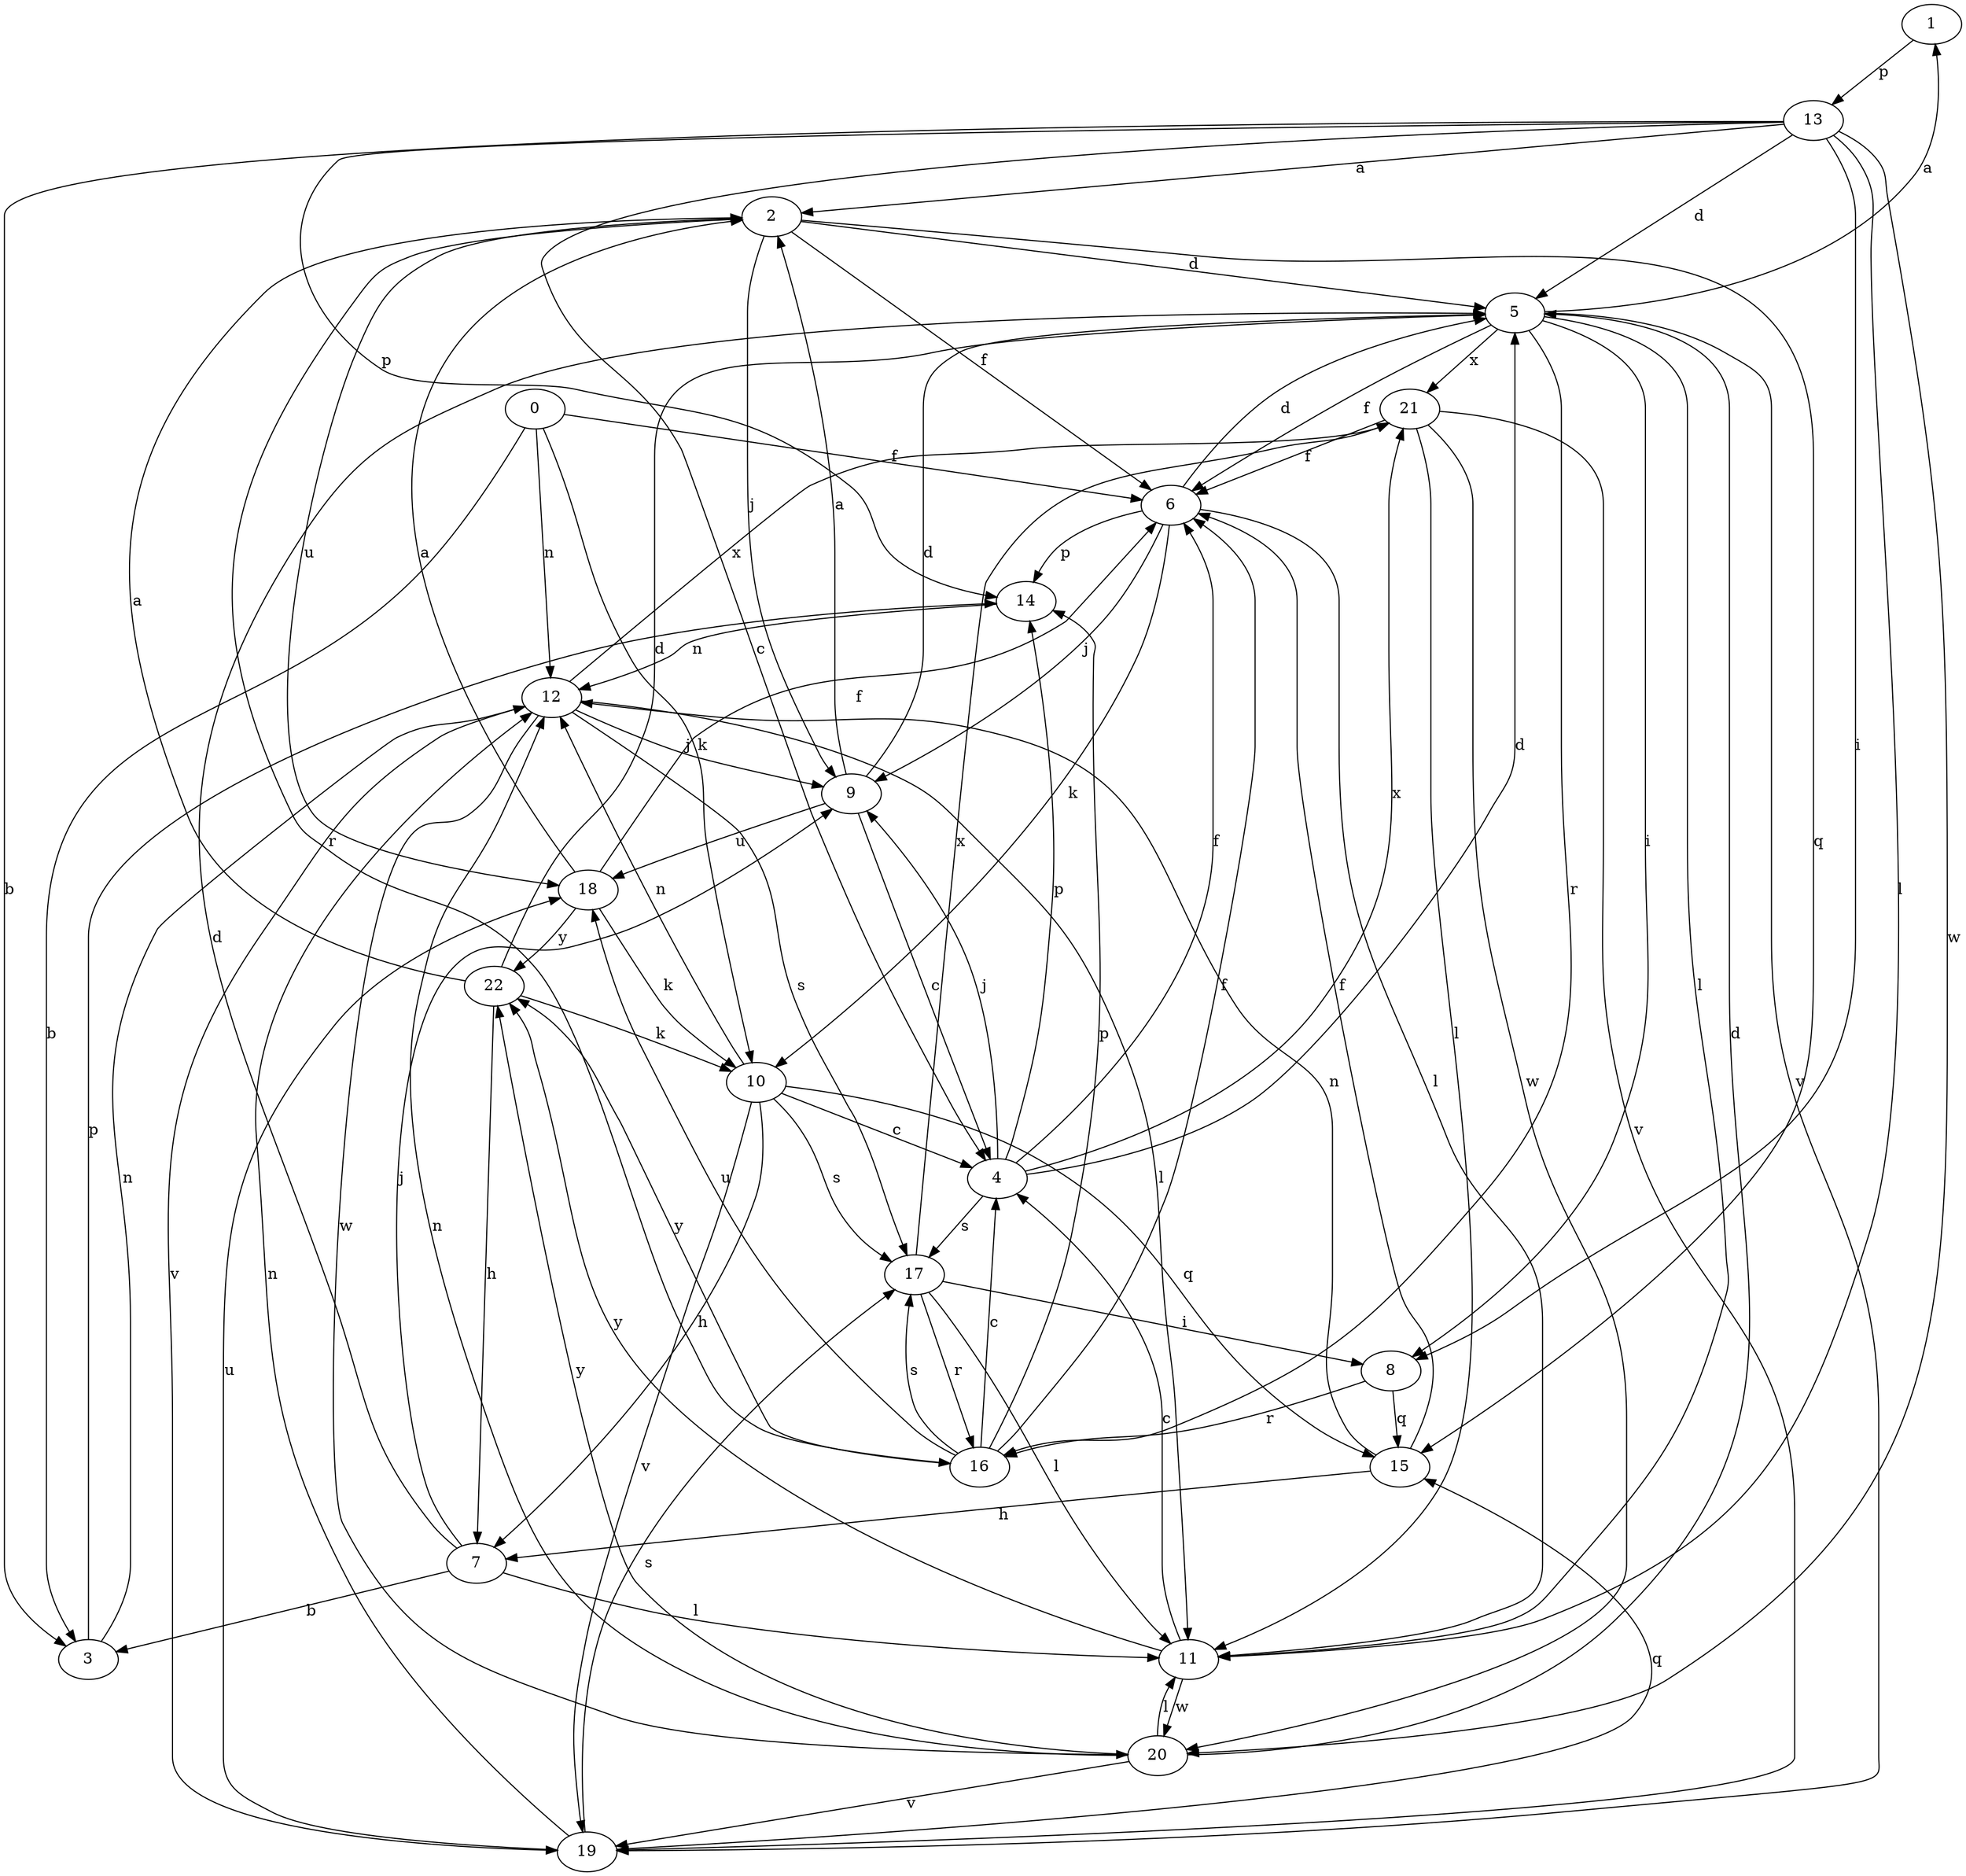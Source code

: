 strict digraph  {
1;
2;
3;
4;
0;
5;
6;
7;
8;
9;
10;
11;
12;
13;
14;
15;
16;
17;
18;
19;
20;
21;
22;
1 -> 13  [label=p];
2 -> 5  [label=d];
2 -> 6  [label=f];
2 -> 9  [label=j];
2 -> 15  [label=q];
2 -> 16  [label=r];
2 -> 18  [label=u];
3 -> 12  [label=n];
3 -> 14  [label=p];
4 -> 5  [label=d];
4 -> 6  [label=f];
4 -> 9  [label=j];
4 -> 14  [label=p];
4 -> 17  [label=s];
4 -> 21  [label=x];
0 -> 3  [label=b];
0 -> 6  [label=f];
0 -> 10  [label=k];
0 -> 12  [label=n];
5 -> 1  [label=a];
5 -> 6  [label=f];
5 -> 8  [label=i];
5 -> 11  [label=l];
5 -> 16  [label=r];
5 -> 19  [label=v];
5 -> 21  [label=x];
6 -> 5  [label=d];
6 -> 9  [label=j];
6 -> 10  [label=k];
6 -> 11  [label=l];
6 -> 14  [label=p];
7 -> 3  [label=b];
7 -> 5  [label=d];
7 -> 9  [label=j];
7 -> 11  [label=l];
8 -> 15  [label=q];
8 -> 16  [label=r];
9 -> 2  [label=a];
9 -> 4  [label=c];
9 -> 5  [label=d];
9 -> 18  [label=u];
10 -> 4  [label=c];
10 -> 7  [label=h];
10 -> 12  [label=n];
10 -> 15  [label=q];
10 -> 17  [label=s];
10 -> 19  [label=v];
11 -> 4  [label=c];
11 -> 20  [label=w];
11 -> 22  [label=y];
12 -> 9  [label=j];
12 -> 11  [label=l];
12 -> 17  [label=s];
12 -> 19  [label=v];
12 -> 20  [label=w];
12 -> 21  [label=x];
13 -> 2  [label=a];
13 -> 3  [label=b];
13 -> 4  [label=c];
13 -> 5  [label=d];
13 -> 8  [label=i];
13 -> 11  [label=l];
13 -> 14  [label=p];
13 -> 20  [label=w];
14 -> 12  [label=n];
15 -> 6  [label=f];
15 -> 7  [label=h];
15 -> 12  [label=n];
16 -> 4  [label=c];
16 -> 6  [label=f];
16 -> 14  [label=p];
16 -> 17  [label=s];
16 -> 18  [label=u];
16 -> 22  [label=y];
17 -> 8  [label=i];
17 -> 11  [label=l];
17 -> 16  [label=r];
17 -> 21  [label=x];
18 -> 2  [label=a];
18 -> 6  [label=f];
18 -> 10  [label=k];
18 -> 22  [label=y];
19 -> 12  [label=n];
19 -> 15  [label=q];
19 -> 17  [label=s];
19 -> 18  [label=u];
20 -> 5  [label=d];
20 -> 11  [label=l];
20 -> 12  [label=n];
20 -> 19  [label=v];
20 -> 22  [label=y];
21 -> 6  [label=f];
21 -> 11  [label=l];
21 -> 19  [label=v];
21 -> 20  [label=w];
22 -> 2  [label=a];
22 -> 5  [label=d];
22 -> 7  [label=h];
22 -> 10  [label=k];
}
